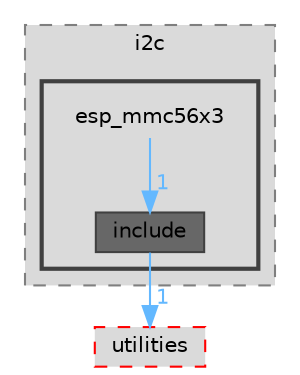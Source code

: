 digraph "components/peripherals/i2c/esp_mmc56x3"
{
 // LATEX_PDF_SIZE
  bgcolor="transparent";
  edge [fontname=Helvetica,fontsize=10,labelfontname=Helvetica,labelfontsize=10];
  node [fontname=Helvetica,fontsize=10,shape=box,height=0.2,width=0.4];
  compound=true
  subgraph clusterdir_7c937227b2c8e4f6d79d54c2e9a7ab6d {
    graph [ bgcolor="#dadada", pencolor="grey50", label="i2c", fontname=Helvetica,fontsize=10 style="filled,dashed", URL="dir_7c937227b2c8e4f6d79d54c2e9a7ab6d.html",tooltip=""]
  subgraph clusterdir_4001934ab34017c225009c3d9eb35e59 {
    graph [ bgcolor="#dadada", pencolor="grey25", label="", fontname=Helvetica,fontsize=10 style="filled,bold", URL="dir_4001934ab34017c225009c3d9eb35e59.html",tooltip=""]
    dir_4001934ab34017c225009c3d9eb35e59 [shape=plaintext, label="esp_mmc56x3"];
  dir_afa329a09be3ce633ca499b34cade58f [label="include", fillcolor="#676767", color="grey25", style="filled", URL="dir_afa329a09be3ce633ca499b34cade58f.html",tooltip=""];
  }
  }
  dir_59ed5374a4f6b52e0256717e78b786a3 [label="utilities", fillcolor="#dadada", color="red", style="filled,dashed", URL="dir_59ed5374a4f6b52e0256717e78b786a3.html",tooltip=""];
  dir_4001934ab34017c225009c3d9eb35e59->dir_afa329a09be3ce633ca499b34cade58f [headlabel="1", labeldistance=1.5 headhref="dir_000023_000058.html" href="dir_000023_000058.html" color="steelblue1" fontcolor="steelblue1"];
  dir_afa329a09be3ce633ca499b34cade58f->dir_59ed5374a4f6b52e0256717e78b786a3 [headlabel="1", labeldistance=1.5 headhref="dir_000058_000086.html" href="dir_000058_000086.html" color="steelblue1" fontcolor="steelblue1"];
}
